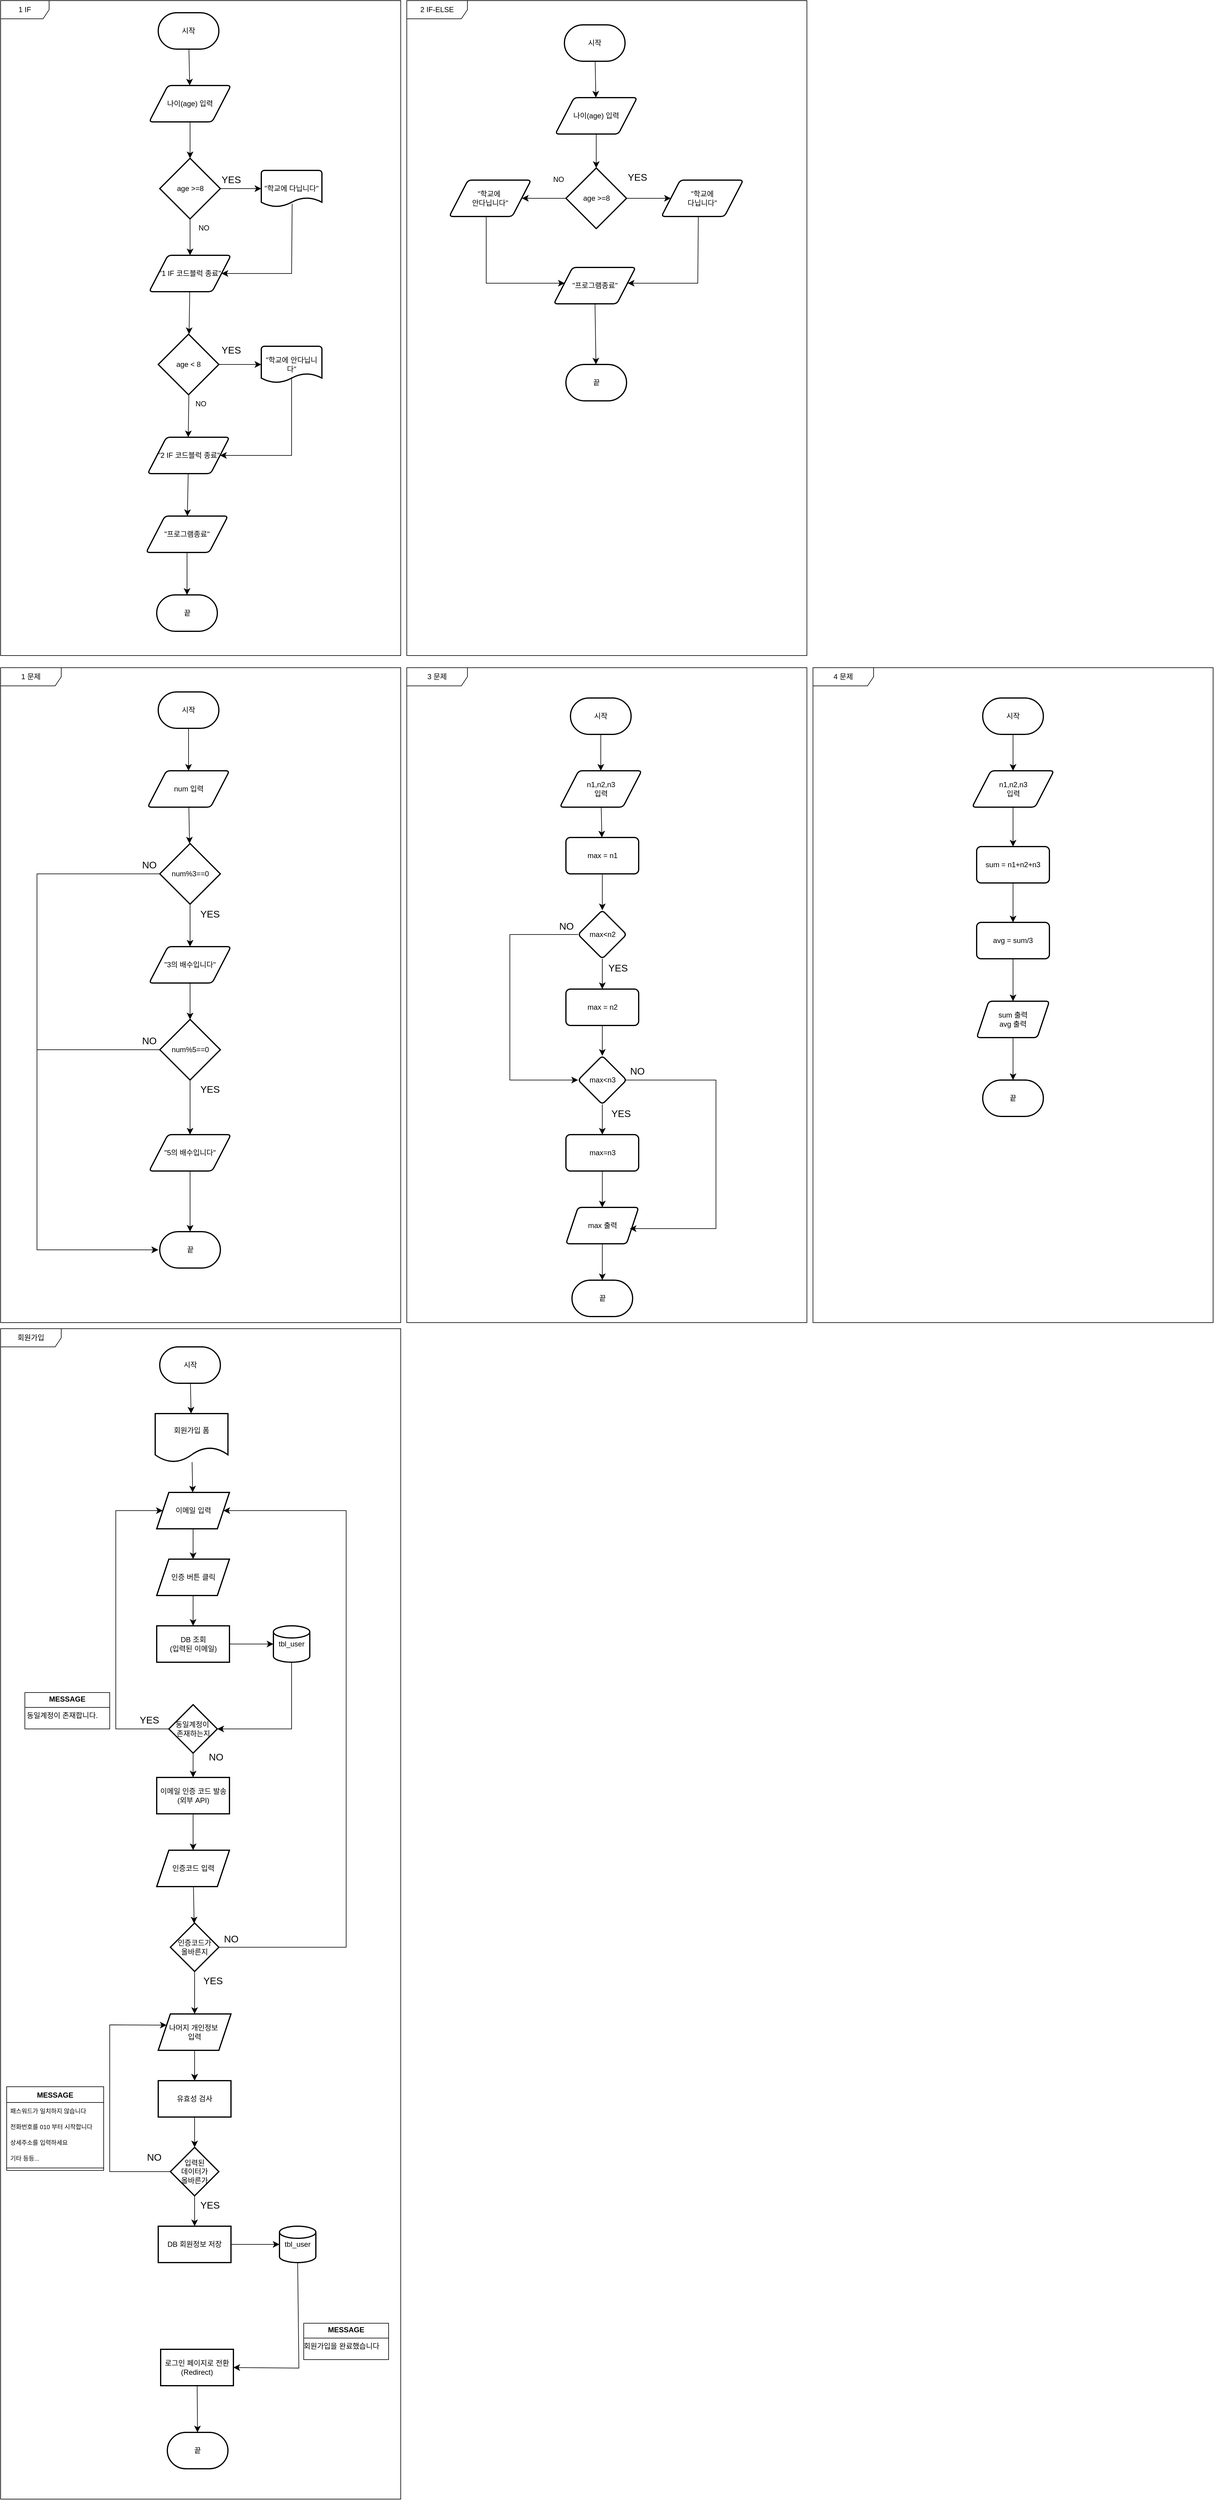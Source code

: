<mxfile version="28.0.6">
  <diagram id="t4iyJ-2K-X9mLFhjT-cI" name="페이지-1">
    <mxGraphModel dx="1826" dy="1249" grid="1" gridSize="10" guides="1" tooltips="1" connect="1" arrows="1" fold="1" page="0" pageScale="1" pageWidth="3300" pageHeight="4681" math="0" shadow="0">
      <root>
        <mxCell id="0" />
        <mxCell id="1" parent="0" />
        <mxCell id="3Y2qNAMYO-wNbByZRbtN-2" value="2 IF-ELSE" style="shape=umlFrame;whiteSpace=wrap;html=1;pointerEvents=0;width=100;height=30;" parent="1" vertex="1">
          <mxGeometry x="290" y="-170" width="660" height="1080" as="geometry" />
        </mxCell>
        <mxCell id="3Y2qNAMYO-wNbByZRbtN-6" value="" style="edgeStyle=none;curved=1;rounded=0;orthogonalLoop=1;jettySize=auto;html=1;fontSize=12;startSize=8;endSize=8;" parent="1" source="3Y2qNAMYO-wNbByZRbtN-3" target="3Y2qNAMYO-wNbByZRbtN-5" edge="1">
          <mxGeometry relative="1" as="geometry" />
        </mxCell>
        <mxCell id="3Y2qNAMYO-wNbByZRbtN-3" value="시작" style="strokeWidth=2;html=1;shape=mxgraph.flowchart.terminator;whiteSpace=wrap;" parent="1" vertex="1">
          <mxGeometry x="-120" y="-150" width="100" height="60" as="geometry" />
        </mxCell>
        <mxCell id="3Y2qNAMYO-wNbByZRbtN-4" value="끝" style="strokeWidth=2;html=1;shape=mxgraph.flowchart.terminator;whiteSpace=wrap;" parent="1" vertex="1">
          <mxGeometry x="-122.5" y="810" width="100" height="60" as="geometry" />
        </mxCell>
        <mxCell id="3Y2qNAMYO-wNbByZRbtN-8" value="" style="edgeStyle=none;curved=1;rounded=0;orthogonalLoop=1;jettySize=auto;html=1;fontSize=12;startSize=8;endSize=8;" parent="1" source="3Y2qNAMYO-wNbByZRbtN-5" edge="1">
          <mxGeometry relative="1" as="geometry">
            <mxPoint x="-67.5" y="90" as="targetPoint" />
          </mxGeometry>
        </mxCell>
        <mxCell id="3Y2qNAMYO-wNbByZRbtN-5" value="나이(age) 입력" style="shape=parallelogram;html=1;strokeWidth=2;perimeter=parallelogramPerimeter;whiteSpace=wrap;rounded=1;arcSize=12;size=0.23;" parent="1" vertex="1">
          <mxGeometry x="-135" y="-30" width="135" height="60" as="geometry" />
        </mxCell>
        <mxCell id="3Y2qNAMYO-wNbByZRbtN-11" value="" style="edgeStyle=none;curved=1;rounded=0;orthogonalLoop=1;jettySize=auto;html=1;fontSize=12;startSize=8;endSize=8;" parent="1" source="3Y2qNAMYO-wNbByZRbtN-9" target="3Y2qNAMYO-wNbByZRbtN-10" edge="1">
          <mxGeometry relative="1" as="geometry" />
        </mxCell>
        <mxCell id="3Y2qNAMYO-wNbByZRbtN-15" value="" style="edgeStyle=none;curved=1;rounded=0;orthogonalLoop=1;jettySize=auto;html=1;fontSize=12;startSize=8;endSize=8;" parent="1" source="3Y2qNAMYO-wNbByZRbtN-9" target="3Y2qNAMYO-wNbByZRbtN-14" edge="1">
          <mxGeometry relative="1" as="geometry" />
        </mxCell>
        <mxCell id="3Y2qNAMYO-wNbByZRbtN-9" value="age &amp;gt;=8" style="strokeWidth=2;html=1;shape=mxgraph.flowchart.decision;whiteSpace=wrap;" parent="1" vertex="1">
          <mxGeometry x="-117.5" y="90" width="100" height="100" as="geometry" />
        </mxCell>
        <mxCell id="3Y2qNAMYO-wNbByZRbtN-10" value="&quot;학교에 다닙니다&quot;" style="strokeWidth=2;html=1;shape=mxgraph.flowchart.document2;whiteSpace=wrap;size=0.25;" parent="1" vertex="1">
          <mxGeometry x="50" y="110" width="100" height="60" as="geometry" />
        </mxCell>
        <mxCell id="3Y2qNAMYO-wNbByZRbtN-12" value="YES" style="text;html=1;align=center;verticalAlign=middle;resizable=0;points=[];autosize=1;strokeColor=none;fillColor=none;fontSize=16;" parent="1" vertex="1">
          <mxGeometry x="-30" y="110" width="60" height="30" as="geometry" />
        </mxCell>
        <mxCell id="3Y2qNAMYO-wNbByZRbtN-17" value="" style="edgeStyle=none;curved=1;rounded=0;orthogonalLoop=1;jettySize=auto;html=1;fontSize=12;startSize=8;endSize=8;" parent="1" source="3Y2qNAMYO-wNbByZRbtN-14" target="3Y2qNAMYO-wNbByZRbtN-16" edge="1">
          <mxGeometry relative="1" as="geometry" />
        </mxCell>
        <mxCell id="3Y2qNAMYO-wNbByZRbtN-14" value="&quot;1 IF 코드블럭 종료&quot;" style="shape=parallelogram;html=1;strokeWidth=2;perimeter=parallelogramPerimeter;whiteSpace=wrap;rounded=1;arcSize=12;size=0.23;" parent="1" vertex="1">
          <mxGeometry x="-135" y="250" width="135" height="60" as="geometry" />
        </mxCell>
        <mxCell id="3Y2qNAMYO-wNbByZRbtN-19" value="" style="edgeStyle=none;curved=1;rounded=0;orthogonalLoop=1;jettySize=auto;html=1;fontSize=12;startSize=8;endSize=8;" parent="1" source="3Y2qNAMYO-wNbByZRbtN-16" target="3Y2qNAMYO-wNbByZRbtN-18" edge="1">
          <mxGeometry relative="1" as="geometry" />
        </mxCell>
        <mxCell id="3Y2qNAMYO-wNbByZRbtN-16" value="age &amp;lt; 8" style="strokeWidth=2;html=1;shape=mxgraph.flowchart.decision;whiteSpace=wrap;" parent="1" vertex="1">
          <mxGeometry x="-120" y="380" width="100" height="100" as="geometry" />
        </mxCell>
        <mxCell id="3Y2qNAMYO-wNbByZRbtN-18" value="&quot;학교에 안다닙니다&quot;" style="strokeWidth=2;html=1;shape=mxgraph.flowchart.document2;whiteSpace=wrap;size=0.25;" parent="1" vertex="1">
          <mxGeometry x="50" y="400" width="100" height="60" as="geometry" />
        </mxCell>
        <mxCell id="3Y2qNAMYO-wNbByZRbtN-20" value="YES" style="text;html=1;align=center;verticalAlign=middle;resizable=0;points=[];autosize=1;strokeColor=none;fillColor=none;fontSize=16;" parent="1" vertex="1">
          <mxGeometry x="-30" y="391" width="60" height="30" as="geometry" />
        </mxCell>
        <mxCell id="3Y2qNAMYO-wNbByZRbtN-21" value="" style="edgeStyle=none;curved=0;rounded=0;orthogonalLoop=1;jettySize=auto;html=1;fontSize=12;startSize=8;endSize=8;exitX=0.509;exitY=0.914;exitDx=0;exitDy=0;exitPerimeter=0;entryX=1;entryY=0.5;entryDx=0;entryDy=0;" parent="1" source="3Y2qNAMYO-wNbByZRbtN-10" target="3Y2qNAMYO-wNbByZRbtN-14" edge="1">
          <mxGeometry relative="1" as="geometry">
            <mxPoint x="-57" y="200" as="sourcePoint" />
            <mxPoint x="-57" y="260" as="targetPoint" />
            <Array as="points">
              <mxPoint x="100" y="280" />
            </Array>
          </mxGeometry>
        </mxCell>
        <mxCell id="3Y2qNAMYO-wNbByZRbtN-26" value="" style="edgeStyle=none;curved=1;rounded=0;orthogonalLoop=1;jettySize=auto;html=1;fontSize=12;startSize=8;endSize=8;" parent="1" source="3Y2qNAMYO-wNbByZRbtN-22" target="3Y2qNAMYO-wNbByZRbtN-25" edge="1">
          <mxGeometry relative="1" as="geometry" />
        </mxCell>
        <mxCell id="3Y2qNAMYO-wNbByZRbtN-22" value="&quot;2 IF 코드블럭 종료&quot;" style="shape=parallelogram;html=1;strokeWidth=2;perimeter=parallelogramPerimeter;whiteSpace=wrap;rounded=1;arcSize=12;size=0.23;" parent="1" vertex="1">
          <mxGeometry x="-137.5" y="550" width="135" height="60" as="geometry" />
        </mxCell>
        <mxCell id="3Y2qNAMYO-wNbByZRbtN-23" value="" style="edgeStyle=none;curved=0;rounded=0;orthogonalLoop=1;jettySize=auto;html=1;fontSize=12;startSize=8;endSize=8;exitX=0.509;exitY=0.914;exitDx=0;exitDy=0;exitPerimeter=0;entryX=1;entryY=0.5;entryDx=0;entryDy=0;" parent="1" target="3Y2qNAMYO-wNbByZRbtN-22" edge="1">
          <mxGeometry relative="1" as="geometry">
            <mxPoint x="100" y="451" as="sourcePoint" />
            <mxPoint x="-17" y="566" as="targetPoint" />
            <Array as="points">
              <mxPoint x="100" y="580" />
            </Array>
          </mxGeometry>
        </mxCell>
        <mxCell id="3Y2qNAMYO-wNbByZRbtN-24" value="" style="edgeStyle=none;curved=1;rounded=0;orthogonalLoop=1;jettySize=auto;html=1;fontSize=12;startSize=8;endSize=8;" parent="1" edge="1">
          <mxGeometry relative="1" as="geometry">
            <mxPoint x="-69.5" y="480" as="sourcePoint" />
            <mxPoint x="-70.5" y="550" as="targetPoint" />
          </mxGeometry>
        </mxCell>
        <mxCell id="3Y2qNAMYO-wNbByZRbtN-27" value="" style="edgeStyle=none;curved=1;rounded=0;orthogonalLoop=1;jettySize=auto;html=1;fontSize=12;startSize=8;endSize=8;" parent="1" source="3Y2qNAMYO-wNbByZRbtN-25" target="3Y2qNAMYO-wNbByZRbtN-4" edge="1">
          <mxGeometry relative="1" as="geometry" />
        </mxCell>
        <mxCell id="3Y2qNAMYO-wNbByZRbtN-25" value="&quot;프로그램종료&quot;" style="shape=parallelogram;html=1;strokeWidth=2;perimeter=parallelogramPerimeter;whiteSpace=wrap;rounded=1;arcSize=12;size=0.23;" parent="1" vertex="1">
          <mxGeometry x="-140" y="680" width="135" height="60" as="geometry" />
        </mxCell>
        <mxCell id="3Y2qNAMYO-wNbByZRbtN-28" value="" style="edgeStyle=none;curved=1;rounded=0;orthogonalLoop=1;jettySize=auto;html=1;fontSize=12;startSize=8;endSize=8;" parent="1" target="3Y2qNAMYO-wNbByZRbtN-32" edge="1">
          <mxGeometry relative="1" as="geometry">
            <mxPoint x="600.625" y="-74" as="sourcePoint" />
          </mxGeometry>
        </mxCell>
        <mxCell id="3Y2qNAMYO-wNbByZRbtN-29" value="시작" style="strokeWidth=2;html=1;shape=mxgraph.flowchart.terminator;whiteSpace=wrap;" parent="1" vertex="1">
          <mxGeometry x="550" y="-130" width="100" height="60" as="geometry" />
        </mxCell>
        <mxCell id="3Y2qNAMYO-wNbByZRbtN-30" value="끝" style="strokeWidth=2;html=1;shape=mxgraph.flowchart.terminator;whiteSpace=wrap;" parent="1" vertex="1">
          <mxGeometry x="552.5" y="430" width="100" height="60" as="geometry" />
        </mxCell>
        <mxCell id="3Y2qNAMYO-wNbByZRbtN-31" value="" style="edgeStyle=none;curved=1;rounded=0;orthogonalLoop=1;jettySize=auto;html=1;fontSize=12;startSize=8;endSize=8;" parent="1" source="3Y2qNAMYO-wNbByZRbtN-32" edge="1">
          <mxGeometry relative="1" as="geometry">
            <mxPoint x="602.5" y="106" as="targetPoint" />
          </mxGeometry>
        </mxCell>
        <mxCell id="3Y2qNAMYO-wNbByZRbtN-32" value="나이(age) 입력" style="shape=parallelogram;html=1;strokeWidth=2;perimeter=parallelogramPerimeter;whiteSpace=wrap;rounded=1;arcSize=12;size=0.23;" parent="1" vertex="1">
          <mxGeometry x="535" y="-10" width="135" height="60" as="geometry" />
        </mxCell>
        <mxCell id="3Y2qNAMYO-wNbByZRbtN-53" value="" style="edgeStyle=none;curved=1;rounded=0;orthogonalLoop=1;jettySize=auto;html=1;fontSize=12;startSize=8;endSize=8;" parent="1" source="3Y2qNAMYO-wNbByZRbtN-35" edge="1">
          <mxGeometry relative="1" as="geometry">
            <mxPoint x="480" y="156" as="targetPoint" />
          </mxGeometry>
        </mxCell>
        <mxCell id="3Y2qNAMYO-wNbByZRbtN-35" value="age &amp;gt;=8" style="strokeWidth=2;html=1;shape=mxgraph.flowchart.decision;whiteSpace=wrap;" parent="1" vertex="1">
          <mxGeometry x="552.5" y="106" width="100" height="100" as="geometry" />
        </mxCell>
        <mxCell id="3Y2qNAMYO-wNbByZRbtN-37" value="YES" style="text;html=1;align=center;verticalAlign=middle;resizable=0;points=[];autosize=1;strokeColor=none;fillColor=none;fontSize=16;" parent="1" vertex="1">
          <mxGeometry x="640" y="106" width="60" height="30" as="geometry" />
        </mxCell>
        <mxCell id="3Y2qNAMYO-wNbByZRbtN-44" value="" style="edgeStyle=none;curved=0;rounded=0;orthogonalLoop=1;jettySize=auto;html=1;fontSize=12;startSize=8;endSize=8;exitX=0.509;exitY=0.914;exitDx=0;exitDy=0;exitPerimeter=0;entryX=1;entryY=0.5;entryDx=0;entryDy=0;" parent="1" edge="1">
          <mxGeometry relative="1" as="geometry">
            <mxPoint x="770.9" y="180.84" as="sourcePoint" />
            <mxPoint x="654.475" y="296" as="targetPoint" />
            <Array as="points">
              <mxPoint x="770" y="296" />
            </Array>
          </mxGeometry>
        </mxCell>
        <mxCell id="3Y2qNAMYO-wNbByZRbtN-49" value="" style="edgeStyle=none;curved=1;rounded=0;orthogonalLoop=1;jettySize=auto;html=1;fontSize=12;startSize=8;endSize=8;" parent="1" source="3Y2qNAMYO-wNbByZRbtN-50" target="3Y2qNAMYO-wNbByZRbtN-30" edge="1">
          <mxGeometry relative="1" as="geometry" />
        </mxCell>
        <mxCell id="3Y2qNAMYO-wNbByZRbtN-50" value="&quot;프로그램종료&quot;" style="shape=parallelogram;html=1;strokeWidth=2;perimeter=parallelogramPerimeter;whiteSpace=wrap;rounded=1;arcSize=12;size=0.23;" parent="1" vertex="1">
          <mxGeometry x="532.5" y="270" width="135" height="60" as="geometry" />
        </mxCell>
        <mxCell id="3Y2qNAMYO-wNbByZRbtN-52" value="1 IF" style="shape=umlFrame;whiteSpace=wrap;html=1;pointerEvents=0;width=80;height=30;" parent="1" vertex="1">
          <mxGeometry x="-380" y="-170" width="660" height="1080" as="geometry" />
        </mxCell>
        <mxCell id="3Y2qNAMYO-wNbByZRbtN-55" value="" style="edgeStyle=none;curved=0;rounded=0;orthogonalLoop=1;jettySize=auto;html=1;fontSize=12;startSize=8;endSize=8;exitX=0.41;exitY=0.933;exitDx=0;exitDy=0;exitPerimeter=0;entryX=0;entryY=0.5;entryDx=0;entryDy=0;" parent="1" edge="1">
          <mxGeometry relative="1" as="geometry">
            <mxPoint x="421" y="181.98" as="sourcePoint" />
            <mxPoint x="550.525" y="296" as="targetPoint" />
            <Array as="points">
              <mxPoint x="421" y="296" />
            </Array>
          </mxGeometry>
        </mxCell>
        <mxCell id="3Y2qNAMYO-wNbByZRbtN-59" value="1 문제" style="shape=umlFrame;whiteSpace=wrap;html=1;pointerEvents=0;width=100;height=30;" parent="1" vertex="1">
          <mxGeometry x="-380" y="930" width="660" height="1080" as="geometry" />
        </mxCell>
        <mxCell id="3Y2qNAMYO-wNbByZRbtN-61" value="&quot;학교에&amp;nbsp;&lt;div&gt;안다닙니다&quot;&lt;/div&gt;" style="shape=parallelogram;html=1;strokeWidth=2;perimeter=parallelogramPerimeter;whiteSpace=wrap;rounded=1;arcSize=12;size=0.23;" parent="1" vertex="1">
          <mxGeometry x="360" y="126" width="135" height="60" as="geometry" />
        </mxCell>
        <mxCell id="3Y2qNAMYO-wNbByZRbtN-62" value="&quot;학교에&lt;br&gt;다닙니다&quot;" style="shape=parallelogram;html=1;strokeWidth=2;perimeter=parallelogramPerimeter;whiteSpace=wrap;rounded=1;arcSize=12;size=0.23;" parent="1" vertex="1">
          <mxGeometry x="710" y="126" width="135" height="60" as="geometry" />
        </mxCell>
        <mxCell id="3Y2qNAMYO-wNbByZRbtN-64" value="" style="edgeStyle=none;curved=1;rounded=0;orthogonalLoop=1;jettySize=auto;html=1;fontSize=12;startSize=8;endSize=8;entryX=0;entryY=0.5;entryDx=0;entryDy=0;" parent="1" target="3Y2qNAMYO-wNbByZRbtN-62" edge="1">
          <mxGeometry relative="1" as="geometry">
            <mxPoint x="653" y="156" as="sourcePoint" />
            <mxPoint x="720" y="156" as="targetPoint" />
          </mxGeometry>
        </mxCell>
        <mxCell id="3Y2qNAMYO-wNbByZRbtN-72" value="" style="edgeStyle=none;curved=1;rounded=0;orthogonalLoop=1;jettySize=auto;html=1;fontSize=12;startSize=8;endSize=8;" parent="1" source="3Y2qNAMYO-wNbByZRbtN-66" target="3Y2qNAMYO-wNbByZRbtN-68" edge="1">
          <mxGeometry relative="1" as="geometry" />
        </mxCell>
        <mxCell id="3Y2qNAMYO-wNbByZRbtN-66" value="시작&lt;span style=&quot;color: rgba(0, 0, 0, 0); font-family: monospace; font-size: 0px; text-align: start; text-wrap: nowrap;&quot;&gt;%3CmxGraphModel%3E%3Croot%3E%3CmxCell%20id%3D%220%22%2F%3E%3CmxCell%20id%3D%221%22%20parent%3D%220%22%2F%3E%3CmxCell%20id%3D%222%22%20value%3D%22%EB%81%9D%22%20style%3D%22strokeWidth%3D2%3Bhtml%3D1%3Bshape%3Dmxgraph.flowchart.terminator%3BwhiteSpace%3Dwrap%3B%22%20vertex%3D%221%22%20parent%3D%221%22%3E%3CmxGeometry%20x%3D%22-122.5%22%20y%3D%22810%22%20width%3D%22100%22%20height%3D%2260%22%20as%3D%22geometry%22%2F%3E%3C%2FmxCell%3E%3C%2Froot%3E%3C%2FmxGraphModel%3E&lt;/span&gt;" style="strokeWidth=2;html=1;shape=mxgraph.flowchart.terminator;whiteSpace=wrap;" parent="1" vertex="1">
          <mxGeometry x="-120" y="970" width="100" height="60" as="geometry" />
        </mxCell>
        <mxCell id="3Y2qNAMYO-wNbByZRbtN-67" value="끝" style="strokeWidth=2;html=1;shape=mxgraph.flowchart.terminator;whiteSpace=wrap;" parent="1" vertex="1">
          <mxGeometry x="-117.5" y="1860" width="100" height="60" as="geometry" />
        </mxCell>
        <mxCell id="3Y2qNAMYO-wNbByZRbtN-73" value="" style="edgeStyle=none;curved=1;rounded=0;orthogonalLoop=1;jettySize=auto;html=1;fontSize=12;startSize=8;endSize=8;" parent="1" source="3Y2qNAMYO-wNbByZRbtN-68" target="3Y2qNAMYO-wNbByZRbtN-69" edge="1">
          <mxGeometry relative="1" as="geometry" />
        </mxCell>
        <mxCell id="3Y2qNAMYO-wNbByZRbtN-68" value="num 입력" style="shape=parallelogram;html=1;strokeWidth=2;perimeter=parallelogramPerimeter;whiteSpace=wrap;rounded=1;arcSize=12;size=0.23;" parent="1" vertex="1">
          <mxGeometry x="-137.5" y="1100" width="135" height="60" as="geometry" />
        </mxCell>
        <mxCell id="3Y2qNAMYO-wNbByZRbtN-74" value="" style="edgeStyle=none;curved=1;rounded=0;orthogonalLoop=1;jettySize=auto;html=1;fontSize=12;startSize=8;endSize=8;" parent="1" source="3Y2qNAMYO-wNbByZRbtN-69" target="3Y2qNAMYO-wNbByZRbtN-71" edge="1">
          <mxGeometry relative="1" as="geometry" />
        </mxCell>
        <mxCell id="3Y2qNAMYO-wNbByZRbtN-69" value="num%3==0" style="strokeWidth=2;html=1;shape=mxgraph.flowchart.decision;whiteSpace=wrap;" parent="1" vertex="1">
          <mxGeometry x="-117.5" y="1220" width="100" height="100" as="geometry" />
        </mxCell>
        <mxCell id="3Y2qNAMYO-wNbByZRbtN-78" value="" style="edgeStyle=none;curved=1;rounded=0;orthogonalLoop=1;jettySize=auto;html=1;fontSize=12;startSize=8;endSize=8;" parent="1" source="3Y2qNAMYO-wNbByZRbtN-70" target="3Y2qNAMYO-wNbByZRbtN-76" edge="1">
          <mxGeometry relative="1" as="geometry" />
        </mxCell>
        <mxCell id="3Y2qNAMYO-wNbByZRbtN-70" value="num%5==0" style="strokeWidth=2;html=1;shape=mxgraph.flowchart.decision;whiteSpace=wrap;" parent="1" vertex="1">
          <mxGeometry x="-117.5" y="1510" width="100" height="100" as="geometry" />
        </mxCell>
        <mxCell id="3Y2qNAMYO-wNbByZRbtN-75" value="" style="edgeStyle=none;curved=1;rounded=0;orthogonalLoop=1;jettySize=auto;html=1;fontSize=12;startSize=8;endSize=8;" parent="1" source="3Y2qNAMYO-wNbByZRbtN-71" target="3Y2qNAMYO-wNbByZRbtN-70" edge="1">
          <mxGeometry relative="1" as="geometry" />
        </mxCell>
        <mxCell id="3Y2qNAMYO-wNbByZRbtN-71" value="&quot;3의 배수입니다&quot;" style="shape=parallelogram;html=1;strokeWidth=2;perimeter=parallelogramPerimeter;whiteSpace=wrap;rounded=1;arcSize=12;size=0.23;" parent="1" vertex="1">
          <mxGeometry x="-135" y="1390" width="135" height="60" as="geometry" />
        </mxCell>
        <mxCell id="3Y2qNAMYO-wNbByZRbtN-79" value="" style="edgeStyle=none;curved=1;rounded=0;orthogonalLoop=1;jettySize=auto;html=1;fontSize=12;startSize=8;endSize=8;" parent="1" source="3Y2qNAMYO-wNbByZRbtN-76" target="3Y2qNAMYO-wNbByZRbtN-67" edge="1">
          <mxGeometry relative="1" as="geometry" />
        </mxCell>
        <mxCell id="3Y2qNAMYO-wNbByZRbtN-76" value="&quot;5의 배수입니다&quot;" style="shape=parallelogram;html=1;strokeWidth=2;perimeter=parallelogramPerimeter;whiteSpace=wrap;rounded=1;arcSize=12;size=0.23;" parent="1" vertex="1">
          <mxGeometry x="-135" y="1700" width="135" height="60" as="geometry" />
        </mxCell>
        <mxCell id="3Y2qNAMYO-wNbByZRbtN-77" value="YES" style="text;html=1;align=center;verticalAlign=middle;resizable=0;points=[];autosize=1;strokeColor=none;fillColor=none;fontSize=16;" parent="1" vertex="1">
          <mxGeometry x="-65" y="1321" width="60" height="30" as="geometry" />
        </mxCell>
        <mxCell id="3Y2qNAMYO-wNbByZRbtN-80" value="YES" style="text;html=1;align=center;verticalAlign=middle;resizable=0;points=[];autosize=1;strokeColor=none;fillColor=none;fontSize=16;" parent="1" vertex="1">
          <mxGeometry x="-65" y="1610" width="60" height="30" as="geometry" />
        </mxCell>
        <mxCell id="3Y2qNAMYO-wNbByZRbtN-82" value="" style="edgeStyle=none;curved=0;rounded=0;orthogonalLoop=1;jettySize=auto;html=1;fontSize=12;startSize=8;endSize=8;exitX=0;exitY=0.5;exitDx=0;exitDy=0;exitPerimeter=0;" parent="1" source="3Y2qNAMYO-wNbByZRbtN-69" edge="1">
          <mxGeometry relative="1" as="geometry">
            <mxPoint x="-57" y="1620" as="sourcePoint" />
            <mxPoint x="-120" y="1890" as="targetPoint" />
            <Array as="points">
              <mxPoint x="-320" y="1270" />
              <mxPoint x="-320" y="1890" />
            </Array>
          </mxGeometry>
        </mxCell>
        <mxCell id="3Y2qNAMYO-wNbByZRbtN-83" value="NO" style="text;html=1;align=center;verticalAlign=middle;resizable=0;points=[];autosize=1;strokeColor=none;fillColor=none;fontSize=16;" parent="1" vertex="1">
          <mxGeometry x="-160" y="1240" width="50" height="30" as="geometry" />
        </mxCell>
        <mxCell id="3Y2qNAMYO-wNbByZRbtN-85" value="" style="edgeStyle=none;curved=0;rounded=0;orthogonalLoop=1;jettySize=auto;html=1;fontSize=12;startSize=8;endSize=8;exitX=0;exitY=0.5;exitDx=0;exitDy=0;exitPerimeter=0;" parent="1" source="3Y2qNAMYO-wNbByZRbtN-70" edge="1">
          <mxGeometry relative="1" as="geometry">
            <mxPoint x="-57" y="1620" as="sourcePoint" />
            <mxPoint x="-120" y="1890" as="targetPoint" />
            <Array as="points">
              <mxPoint x="-320" y="1560" />
              <mxPoint x="-320" y="1890" />
            </Array>
          </mxGeometry>
        </mxCell>
        <mxCell id="3Y2qNAMYO-wNbByZRbtN-86" value="NO" style="text;html=1;align=center;verticalAlign=middle;resizable=0;points=[];autosize=1;strokeColor=none;fillColor=none;fontSize=16;" parent="1" vertex="1">
          <mxGeometry x="-160" y="1530" width="50" height="30" as="geometry" />
        </mxCell>
        <mxCell id="3Y2qNAMYO-wNbByZRbtN-88" value="3 문제" style="shape=umlFrame;whiteSpace=wrap;html=1;pointerEvents=0;width=100;height=30;" parent="1" vertex="1">
          <mxGeometry x="290" y="930" width="660" height="1080" as="geometry" />
        </mxCell>
        <mxCell id="3Y2qNAMYO-wNbByZRbtN-92" value="" style="edgeStyle=none;curved=1;rounded=0;orthogonalLoop=1;jettySize=auto;html=1;fontSize=12;startSize=8;endSize=8;" parent="1" source="3Y2qNAMYO-wNbByZRbtN-89" target="3Y2qNAMYO-wNbByZRbtN-91" edge="1">
          <mxGeometry relative="1" as="geometry" />
        </mxCell>
        <mxCell id="3Y2qNAMYO-wNbByZRbtN-89" value="시작&lt;span style=&quot;color: rgba(0, 0, 0, 0); font-family: monospace; font-size: 0px; text-align: start; text-wrap: nowrap;&quot;&gt;%3CmxGraphModel%3E%3Croot%3E%3CmxCell%20id%3D%220%22%2F%3E%3CmxCell%20id%3D%221%22%20parent%3D%220%22%2F%3E%3CmxCell%20id%3D%222%22%20value%3D%22%EB%81%9D%22%20style%3D%22strokeWidth%3D2%3Bhtml%3D1%3Bshape%3Dmxgraph.flowchart.terminator%3BwhiteSpace%3Dwrap%3B%22%20vertex%3D%221%22%20parent%3D%221%22%3E%3CmxGeometry%20x%3D%22-122.5%22%20y%3D%22810%22%20width%3D%22100%22%20height%3D%2260%22%20as%3D%22geometry%22%2F%3E%3C%2FmxCell%3E%3C%2Froot%3E%3C%2FmxGraphModel%3E&lt;/span&gt;" style="strokeWidth=2;html=1;shape=mxgraph.flowchart.terminator;whiteSpace=wrap;" parent="1" vertex="1">
          <mxGeometry x="560" y="980" width="100" height="60" as="geometry" />
        </mxCell>
        <mxCell id="3Y2qNAMYO-wNbByZRbtN-90" value="끝" style="strokeWidth=2;html=1;shape=mxgraph.flowchart.terminator;whiteSpace=wrap;" parent="1" vertex="1">
          <mxGeometry x="562.5" y="1940" width="100" height="60" as="geometry" />
        </mxCell>
        <mxCell id="3Y2qNAMYO-wNbByZRbtN-94" value="" style="edgeStyle=none;curved=1;rounded=0;orthogonalLoop=1;jettySize=auto;html=1;fontSize=12;startSize=8;endSize=8;" parent="1" source="3Y2qNAMYO-wNbByZRbtN-91" target="3Y2qNAMYO-wNbByZRbtN-93" edge="1">
          <mxGeometry relative="1" as="geometry" />
        </mxCell>
        <mxCell id="3Y2qNAMYO-wNbByZRbtN-91" value="n1,n2,n3&lt;br&gt;입력" style="shape=parallelogram;html=1;strokeWidth=2;perimeter=parallelogramPerimeter;whiteSpace=wrap;rounded=1;arcSize=12;size=0.23;" parent="1" vertex="1">
          <mxGeometry x="542.5" y="1100" width="135" height="60" as="geometry" />
        </mxCell>
        <mxCell id="3Y2qNAMYO-wNbByZRbtN-96" value="" style="edgeStyle=none;curved=1;rounded=0;orthogonalLoop=1;jettySize=auto;html=1;fontSize=12;startSize=8;endSize=8;" parent="1" source="3Y2qNAMYO-wNbByZRbtN-93" target="3Y2qNAMYO-wNbByZRbtN-95" edge="1">
          <mxGeometry relative="1" as="geometry" />
        </mxCell>
        <mxCell id="3Y2qNAMYO-wNbByZRbtN-93" value="max = n1" style="whiteSpace=wrap;html=1;strokeWidth=2;rounded=1;arcSize=12;" parent="1" vertex="1">
          <mxGeometry x="552.5" y="1210" width="120" height="60" as="geometry" />
        </mxCell>
        <mxCell id="3Y2qNAMYO-wNbByZRbtN-98" value="" style="edgeStyle=none;curved=1;rounded=0;orthogonalLoop=1;jettySize=auto;html=1;fontSize=12;startSize=8;endSize=8;" parent="1" source="3Y2qNAMYO-wNbByZRbtN-95" target="3Y2qNAMYO-wNbByZRbtN-97" edge="1">
          <mxGeometry relative="1" as="geometry" />
        </mxCell>
        <mxCell id="3Y2qNAMYO-wNbByZRbtN-95" value="max&amp;lt;n2" style="rhombus;whiteSpace=wrap;html=1;strokeWidth=2;rounded=1;arcSize=12;" parent="1" vertex="1">
          <mxGeometry x="572.5" y="1330" width="80" height="80" as="geometry" />
        </mxCell>
        <mxCell id="3Y2qNAMYO-wNbByZRbtN-108" value="" style="edgeStyle=none;curved=1;rounded=0;orthogonalLoop=1;jettySize=auto;html=1;fontSize=12;startSize=8;endSize=8;" parent="1" source="3Y2qNAMYO-wNbByZRbtN-97" target="3Y2qNAMYO-wNbByZRbtN-107" edge="1">
          <mxGeometry relative="1" as="geometry" />
        </mxCell>
        <mxCell id="3Y2qNAMYO-wNbByZRbtN-97" value="max = n2" style="whiteSpace=wrap;html=1;strokeWidth=2;rounded=1;arcSize=12;" parent="1" vertex="1">
          <mxGeometry x="552.5" y="1460" width="120" height="60" as="geometry" />
        </mxCell>
        <mxCell id="3Y2qNAMYO-wNbByZRbtN-99" value="YES" style="text;html=1;align=center;verticalAlign=middle;resizable=0;points=[];autosize=1;strokeColor=none;fillColor=none;fontSize=16;" parent="1" vertex="1">
          <mxGeometry x="607.5" y="1410" width="60" height="30" as="geometry" />
        </mxCell>
        <mxCell id="3Y2qNAMYO-wNbByZRbtN-110" value="" style="edgeStyle=none;curved=1;rounded=0;orthogonalLoop=1;jettySize=auto;html=1;fontSize=12;startSize=8;endSize=8;" parent="1" source="3Y2qNAMYO-wNbByZRbtN-107" target="3Y2qNAMYO-wNbByZRbtN-109" edge="1">
          <mxGeometry relative="1" as="geometry" />
        </mxCell>
        <mxCell id="3Y2qNAMYO-wNbByZRbtN-107" value="max&amp;lt;n3" style="rhombus;whiteSpace=wrap;html=1;strokeWidth=2;rounded=1;arcSize=12;" parent="1" vertex="1">
          <mxGeometry x="572.5" y="1570" width="80" height="80" as="geometry" />
        </mxCell>
        <mxCell id="3Y2qNAMYO-wNbByZRbtN-116" value="" style="edgeStyle=none;curved=1;rounded=0;orthogonalLoop=1;jettySize=auto;html=1;fontSize=12;startSize=8;endSize=8;" parent="1" source="3Y2qNAMYO-wNbByZRbtN-109" target="3Y2qNAMYO-wNbByZRbtN-115" edge="1">
          <mxGeometry relative="1" as="geometry" />
        </mxCell>
        <mxCell id="3Y2qNAMYO-wNbByZRbtN-109" value="max=n3" style="whiteSpace=wrap;html=1;strokeWidth=2;rounded=1;arcSize=12;" parent="1" vertex="1">
          <mxGeometry x="552.5" y="1700" width="120" height="60" as="geometry" />
        </mxCell>
        <mxCell id="3Y2qNAMYO-wNbByZRbtN-111" value="YES" style="text;html=1;align=center;verticalAlign=middle;resizable=0;points=[];autosize=1;strokeColor=none;fillColor=none;fontSize=16;" parent="1" vertex="1">
          <mxGeometry x="612.5" y="1650" width="60" height="30" as="geometry" />
        </mxCell>
        <mxCell id="3Y2qNAMYO-wNbByZRbtN-112" value="" style="edgeStyle=none;curved=0;rounded=0;orthogonalLoop=1;jettySize=auto;html=1;fontSize=12;startSize=8;endSize=8;exitX=0;exitY=0.5;exitDx=0;exitDy=0;entryX=0;entryY=0.5;entryDx=0;entryDy=0;" parent="1" source="3Y2qNAMYO-wNbByZRbtN-95" target="3Y2qNAMYO-wNbByZRbtN-107" edge="1">
          <mxGeometry relative="1" as="geometry">
            <mxPoint x="623" y="1420" as="sourcePoint" />
            <mxPoint x="623" y="1470" as="targetPoint" />
            <Array as="points">
              <mxPoint x="460" y="1370" />
              <mxPoint x="460" y="1610" />
            </Array>
          </mxGeometry>
        </mxCell>
        <mxCell id="3Y2qNAMYO-wNbByZRbtN-113" value="NO" style="text;html=1;align=center;verticalAlign=middle;resizable=0;points=[];autosize=1;strokeColor=none;fillColor=none;fontSize=16;" parent="1" vertex="1">
          <mxGeometry x="527.5" y="1341" width="50" height="30" as="geometry" />
        </mxCell>
        <mxCell id="3Y2qNAMYO-wNbByZRbtN-118" value="" style="edgeStyle=none;curved=1;rounded=0;orthogonalLoop=1;jettySize=auto;html=1;fontSize=12;startSize=8;endSize=8;" parent="1" source="3Y2qNAMYO-wNbByZRbtN-115" target="3Y2qNAMYO-wNbByZRbtN-90" edge="1">
          <mxGeometry relative="1" as="geometry" />
        </mxCell>
        <mxCell id="3Y2qNAMYO-wNbByZRbtN-115" value="max 출력" style="shape=parallelogram;perimeter=parallelogramPerimeter;whiteSpace=wrap;html=1;fixedSize=1;strokeWidth=2;rounded=1;arcSize=12;" parent="1" vertex="1">
          <mxGeometry x="552.5" y="1820" width="120" height="60" as="geometry" />
        </mxCell>
        <mxCell id="3Y2qNAMYO-wNbByZRbtN-117" style="edgeStyle=none;curved=1;rounded=0;orthogonalLoop=1;jettySize=auto;html=1;exitX=1;exitY=0.75;exitDx=0;exitDy=0;fontSize=12;startSize=8;endSize=8;" parent="1" source="3Y2qNAMYO-wNbByZRbtN-115" target="3Y2qNAMYO-wNbByZRbtN-115" edge="1">
          <mxGeometry relative="1" as="geometry" />
        </mxCell>
        <mxCell id="3Y2qNAMYO-wNbByZRbtN-119" value="" style="edgeStyle=none;curved=0;rounded=0;orthogonalLoop=1;jettySize=auto;html=1;fontSize=12;startSize=8;endSize=8;exitX=1;exitY=0.5;exitDx=0;exitDy=0;entryX=0.898;entryY=0.584;entryDx=0;entryDy=0;entryPerimeter=0;" parent="1" edge="1">
          <mxGeometry relative="1" as="geometry">
            <mxPoint x="650" y="1610" as="sourcePoint" />
            <mxPoint x="657.76" y="1855.04" as="targetPoint" />
            <Array as="points">
              <mxPoint x="800" y="1610" />
              <mxPoint x="800" y="1855" />
            </Array>
          </mxGeometry>
        </mxCell>
        <mxCell id="3Y2qNAMYO-wNbByZRbtN-120" value="NO" style="text;html=1;align=center;verticalAlign=middle;resizable=0;points=[];autosize=1;strokeColor=none;fillColor=none;fontSize=16;" parent="1" vertex="1">
          <mxGeometry x="645" y="1580" width="50" height="30" as="geometry" />
        </mxCell>
        <mxCell id="3Y2qNAMYO-wNbByZRbtN-122" value="4 문제" style="shape=umlFrame;whiteSpace=wrap;html=1;pointerEvents=0;width=100;height=30;" parent="1" vertex="1">
          <mxGeometry x="960" y="930" width="660" height="1080" as="geometry" />
        </mxCell>
        <mxCell id="3Y2qNAMYO-wNbByZRbtN-126" value="" style="edgeStyle=none;curved=1;rounded=0;orthogonalLoop=1;jettySize=auto;html=1;fontSize=12;startSize=8;endSize=8;" parent="1" source="3Y2qNAMYO-wNbByZRbtN-123" target="3Y2qNAMYO-wNbByZRbtN-125" edge="1">
          <mxGeometry relative="1" as="geometry" />
        </mxCell>
        <mxCell id="3Y2qNAMYO-wNbByZRbtN-123" value="시작&lt;span style=&quot;color: rgba(0, 0, 0, 0); font-family: monospace; font-size: 0px; text-align: start; text-wrap: nowrap;&quot;&gt;%3CmxGraphModel%3E%3Croot%3E%3CmxCell%20id%3D%220%22%2F%3E%3CmxCell%20id%3D%221%22%20parent%3D%220%22%2F%3E%3CmxCell%20id%3D%222%22%20value%3D%22%EB%81%9D%22%20style%3D%22strokeWidth%3D2%3Bhtml%3D1%3Bshape%3Dmxgraph.flowchart.terminator%3BwhiteSpace%3Dwrap%3B%22%20vertex%3D%221%22%20parent%3D%221%22%3E%3CmxGeometry%20x%3D%22-122.5%22%20y%3D%22810%22%20width%3D%22100%22%20height%3D%2260%22%20as%3D%22geometry%22%2F%3E%3C%2FmxCell%3E%3C%2Froot%3E%3C%2FmxGraphModel%3E&lt;/span&gt;" style="strokeWidth=2;html=1;shape=mxgraph.flowchart.terminator;whiteSpace=wrap;" parent="1" vertex="1">
          <mxGeometry x="1240" y="980" width="100" height="60" as="geometry" />
        </mxCell>
        <mxCell id="3Y2qNAMYO-wNbByZRbtN-124" value="끝" style="strokeWidth=2;html=1;shape=mxgraph.flowchart.terminator;whiteSpace=wrap;" parent="1" vertex="1">
          <mxGeometry x="1240" y="1610" width="100" height="60" as="geometry" />
        </mxCell>
        <mxCell id="3Y2qNAMYO-wNbByZRbtN-128" value="" style="edgeStyle=none;curved=1;rounded=0;orthogonalLoop=1;jettySize=auto;html=1;fontSize=12;startSize=8;endSize=8;" parent="1" source="3Y2qNAMYO-wNbByZRbtN-125" target="3Y2qNAMYO-wNbByZRbtN-127" edge="1">
          <mxGeometry relative="1" as="geometry" />
        </mxCell>
        <mxCell id="3Y2qNAMYO-wNbByZRbtN-125" value="n1,n2,n3&lt;br&gt;입력" style="shape=parallelogram;html=1;strokeWidth=2;perimeter=parallelogramPerimeter;whiteSpace=wrap;rounded=1;arcSize=12;size=0.23;" parent="1" vertex="1">
          <mxGeometry x="1222.5" y="1100" width="135" height="60" as="geometry" />
        </mxCell>
        <mxCell id="3Y2qNAMYO-wNbByZRbtN-130" value="" style="edgeStyle=none;curved=1;rounded=0;orthogonalLoop=1;jettySize=auto;html=1;fontSize=12;startSize=8;endSize=8;" parent="1" source="3Y2qNAMYO-wNbByZRbtN-127" target="3Y2qNAMYO-wNbByZRbtN-129" edge="1">
          <mxGeometry relative="1" as="geometry" />
        </mxCell>
        <mxCell id="3Y2qNAMYO-wNbByZRbtN-127" value="sum = n1+n2+n3" style="whiteSpace=wrap;html=1;strokeWidth=2;rounded=1;arcSize=12;" parent="1" vertex="1">
          <mxGeometry x="1230" y="1225" width="120" height="60" as="geometry" />
        </mxCell>
        <mxCell id="3Y2qNAMYO-wNbByZRbtN-132" value="" style="edgeStyle=none;curved=1;rounded=0;orthogonalLoop=1;jettySize=auto;html=1;fontSize=12;startSize=8;endSize=8;" parent="1" source="3Y2qNAMYO-wNbByZRbtN-129" target="3Y2qNAMYO-wNbByZRbtN-131" edge="1">
          <mxGeometry relative="1" as="geometry" />
        </mxCell>
        <mxCell id="3Y2qNAMYO-wNbByZRbtN-129" value="avg = sum/3" style="whiteSpace=wrap;html=1;strokeWidth=2;rounded=1;arcSize=12;" parent="1" vertex="1">
          <mxGeometry x="1230" y="1350" width="120" height="60" as="geometry" />
        </mxCell>
        <mxCell id="3Y2qNAMYO-wNbByZRbtN-133" value="" style="edgeStyle=none;curved=1;rounded=0;orthogonalLoop=1;jettySize=auto;html=1;fontSize=12;startSize=8;endSize=8;" parent="1" source="3Y2qNAMYO-wNbByZRbtN-131" target="3Y2qNAMYO-wNbByZRbtN-124" edge="1">
          <mxGeometry relative="1" as="geometry" />
        </mxCell>
        <mxCell id="3Y2qNAMYO-wNbByZRbtN-131" value="sum 출력&lt;div&gt;avg 출력&lt;/div&gt;" style="shape=parallelogram;perimeter=parallelogramPerimeter;whiteSpace=wrap;html=1;fixedSize=1;strokeWidth=2;rounded=1;arcSize=12;" parent="1" vertex="1">
          <mxGeometry x="1230" y="1480" width="120" height="60" as="geometry" />
        </mxCell>
        <mxCell id="3Y2qNAMYO-wNbByZRbtN-134" value="회원가입" style="shape=umlFrame;whiteSpace=wrap;html=1;pointerEvents=0;width=100;height=30;" parent="1" vertex="1">
          <mxGeometry x="-380" y="2020" width="660" height="1930" as="geometry" />
        </mxCell>
        <mxCell id="3Y2qNAMYO-wNbByZRbtN-138" value="" style="edgeStyle=none;curved=1;rounded=0;orthogonalLoop=1;jettySize=auto;html=1;fontSize=12;startSize=8;endSize=8;" parent="1" source="3Y2qNAMYO-wNbByZRbtN-135" target="3Y2qNAMYO-wNbByZRbtN-137" edge="1">
          <mxGeometry relative="1" as="geometry" />
        </mxCell>
        <mxCell id="3Y2qNAMYO-wNbByZRbtN-135" value="시작" style="strokeWidth=2;html=1;shape=mxgraph.flowchart.terminator;whiteSpace=wrap;" parent="1" vertex="1">
          <mxGeometry x="-117.5" y="2050" width="100" height="60" as="geometry" />
        </mxCell>
        <mxCell id="3Y2qNAMYO-wNbByZRbtN-136" value="끝" style="strokeWidth=2;html=1;shape=mxgraph.flowchart.terminator;whiteSpace=wrap;" parent="1" vertex="1">
          <mxGeometry x="-105" y="3840" width="100" height="60" as="geometry" />
        </mxCell>
        <mxCell id="3Y2qNAMYO-wNbByZRbtN-140" value="" style="edgeStyle=none;curved=1;rounded=0;orthogonalLoop=1;jettySize=auto;html=1;fontSize=12;startSize=8;endSize=8;" parent="1" source="3Y2qNAMYO-wNbByZRbtN-137" target="3Y2qNAMYO-wNbByZRbtN-139" edge="1">
          <mxGeometry relative="1" as="geometry" />
        </mxCell>
        <mxCell id="3Y2qNAMYO-wNbByZRbtN-137" value="회원가입 폼" style="shape=document;whiteSpace=wrap;html=1;boundedLbl=1;strokeWidth=2;" parent="1" vertex="1">
          <mxGeometry x="-125" y="2160" width="120" height="80" as="geometry" />
        </mxCell>
        <mxCell id="3Y2qNAMYO-wNbByZRbtN-143" value="" style="edgeStyle=none;curved=1;rounded=0;orthogonalLoop=1;jettySize=auto;html=1;fontSize=12;startSize=8;endSize=8;" parent="1" source="3Y2qNAMYO-wNbByZRbtN-139" target="3Y2qNAMYO-wNbByZRbtN-142" edge="1">
          <mxGeometry relative="1" as="geometry" />
        </mxCell>
        <mxCell id="3Y2qNAMYO-wNbByZRbtN-139" value="이메일 입력" style="shape=parallelogram;perimeter=parallelogramPerimeter;whiteSpace=wrap;html=1;fixedSize=1;strokeWidth=2;" parent="1" vertex="1">
          <mxGeometry x="-122.5" y="2290" width="120" height="60" as="geometry" />
        </mxCell>
        <mxCell id="3Y2qNAMYO-wNbByZRbtN-145" value="" style="edgeStyle=none;curved=1;rounded=0;orthogonalLoop=1;jettySize=auto;html=1;fontSize=12;startSize=8;endSize=8;" parent="1" source="3Y2qNAMYO-wNbByZRbtN-142" target="3Y2qNAMYO-wNbByZRbtN-144" edge="1">
          <mxGeometry relative="1" as="geometry" />
        </mxCell>
        <mxCell id="3Y2qNAMYO-wNbByZRbtN-142" value="인증 버튼 클릭" style="shape=parallelogram;perimeter=parallelogramPerimeter;whiteSpace=wrap;html=1;fixedSize=1;strokeWidth=2;" parent="1" vertex="1">
          <mxGeometry x="-122.5" y="2400" width="120" height="60" as="geometry" />
        </mxCell>
        <mxCell id="3Y2qNAMYO-wNbByZRbtN-147" value="" style="edgeStyle=none;curved=1;rounded=0;orthogonalLoop=1;jettySize=auto;html=1;fontSize=12;startSize=8;endSize=8;" parent="1" source="3Y2qNAMYO-wNbByZRbtN-144" target="3Y2qNAMYO-wNbByZRbtN-146" edge="1">
          <mxGeometry relative="1" as="geometry" />
        </mxCell>
        <mxCell id="3Y2qNAMYO-wNbByZRbtN-144" value="&lt;div&gt;&lt;span style=&quot;background-color: initial;&quot;&gt;DB 조회&lt;/span&gt;&lt;br&gt;&lt;/div&gt;&lt;div&gt;&lt;span style=&quot;background-color: initial;&quot;&gt;(입력된 이메일)&lt;/span&gt;&lt;/div&gt;" style="whiteSpace=wrap;html=1;strokeWidth=2;" parent="1" vertex="1">
          <mxGeometry x="-122.5" y="2510" width="120" height="60" as="geometry" />
        </mxCell>
        <mxCell id="3Y2qNAMYO-wNbByZRbtN-146" value="tbl_user" style="strokeWidth=2;html=1;shape=mxgraph.flowchart.database;whiteSpace=wrap;" parent="1" vertex="1">
          <mxGeometry x="70" y="2510" width="60" height="60" as="geometry" />
        </mxCell>
        <mxCell id="3Y2qNAMYO-wNbByZRbtN-161" value="" style="edgeStyle=none;curved=1;rounded=0;orthogonalLoop=1;jettySize=auto;html=1;fontSize=12;startSize=8;endSize=8;" parent="1" source="3Y2qNAMYO-wNbByZRbtN-148" target="3Y2qNAMYO-wNbByZRbtN-160" edge="1">
          <mxGeometry relative="1" as="geometry" />
        </mxCell>
        <mxCell id="3Y2qNAMYO-wNbByZRbtN-148" value="동일계정이&amp;nbsp;&lt;div&gt;존재하는지&lt;/div&gt;" style="rhombus;whiteSpace=wrap;html=1;strokeWidth=2;" parent="1" vertex="1">
          <mxGeometry x="-102.5" y="2640" width="80" height="80" as="geometry" />
        </mxCell>
        <mxCell id="3Y2qNAMYO-wNbByZRbtN-150" value="" style="edgeStyle=none;curved=0;rounded=0;orthogonalLoop=1;jettySize=auto;html=1;fontSize=12;startSize=8;endSize=8;exitX=0.5;exitY=1;exitDx=0;exitDy=0;exitPerimeter=0;entryX=1;entryY=0.5;entryDx=0;entryDy=0;" parent="1" source="3Y2qNAMYO-wNbByZRbtN-146" target="3Y2qNAMYO-wNbByZRbtN-148" edge="1">
          <mxGeometry relative="1" as="geometry">
            <mxPoint x="8" y="2550" as="sourcePoint" />
            <mxPoint x="80" y="2550" as="targetPoint" />
            <Array as="points">
              <mxPoint x="100" y="2680" />
            </Array>
          </mxGeometry>
        </mxCell>
        <mxCell id="3Y2qNAMYO-wNbByZRbtN-151" value="&lt;p style=&quot;margin:0px;margin-top:4px;text-align:center;&quot;&gt;&lt;b&gt;MESSAGE&lt;/b&gt;&lt;/p&gt;&lt;hr size=&quot;1&quot; style=&quot;border-style:solid;&quot;&gt;&lt;div style=&quot;height:2px;&quot;&gt;&amp;nbsp;동일계정이 존재합니다.&lt;/div&gt;" style="verticalAlign=top;align=left;overflow=fill;html=1;whiteSpace=wrap;" parent="1" vertex="1">
          <mxGeometry x="-340" y="2620" width="140" height="60" as="geometry" />
        </mxCell>
        <mxCell id="3Y2qNAMYO-wNbByZRbtN-153" value="" style="edgeStyle=none;curved=0;rounded=0;orthogonalLoop=1;jettySize=auto;html=1;fontSize=12;startSize=8;endSize=8;exitX=0;exitY=0.5;exitDx=0;exitDy=0;entryX=0;entryY=0.5;entryDx=0;entryDy=0;" parent="1" source="3Y2qNAMYO-wNbByZRbtN-148" target="3Y2qNAMYO-wNbByZRbtN-139" edge="1">
          <mxGeometry relative="1" as="geometry">
            <mxPoint x="-52" y="2470" as="sourcePoint" />
            <mxPoint x="-52" y="2520" as="targetPoint" />
            <Array as="points">
              <mxPoint x="-190" y="2680" />
              <mxPoint x="-190" y="2320" />
            </Array>
          </mxGeometry>
        </mxCell>
        <mxCell id="3Y2qNAMYO-wNbByZRbtN-154" value="YES" style="text;html=1;align=center;verticalAlign=middle;resizable=0;points=[];autosize=1;strokeColor=none;fillColor=none;fontSize=16;" parent="1" vertex="1">
          <mxGeometry x="-165" y="2650" width="60" height="30" as="geometry" />
        </mxCell>
        <mxCell id="3Y2qNAMYO-wNbByZRbtN-155" value="NO" style="text;html=1;align=center;verticalAlign=middle;resizable=0;points=[];autosize=1;strokeColor=none;fillColor=none;fontSize=16;" parent="1" vertex="1">
          <mxGeometry x="-50" y="2711" width="50" height="30" as="geometry" />
        </mxCell>
        <mxCell id="3Y2qNAMYO-wNbByZRbtN-170" value="" style="edgeStyle=none;curved=1;rounded=0;orthogonalLoop=1;jettySize=auto;html=1;fontSize=12;startSize=8;endSize=8;" parent="1" source="3Y2qNAMYO-wNbByZRbtN-156" target="3Y2qNAMYO-wNbByZRbtN-169" edge="1">
          <mxGeometry relative="1" as="geometry" />
        </mxCell>
        <mxCell id="3Y2qNAMYO-wNbByZRbtN-156" value="인증코드가&lt;div&gt;올바른지&lt;/div&gt;" style="rhombus;whiteSpace=wrap;html=1;strokeWidth=2;" parent="1" vertex="1">
          <mxGeometry x="-100" y="3000" width="80" height="80" as="geometry" />
        </mxCell>
        <mxCell id="3Y2qNAMYO-wNbByZRbtN-165" value="" style="edgeStyle=none;curved=1;rounded=0;orthogonalLoop=1;jettySize=auto;html=1;fontSize=12;startSize=8;endSize=8;" parent="1" source="3Y2qNAMYO-wNbByZRbtN-160" target="3Y2qNAMYO-wNbByZRbtN-164" edge="1">
          <mxGeometry relative="1" as="geometry" />
        </mxCell>
        <mxCell id="3Y2qNAMYO-wNbByZRbtN-160" value="이메일 인증 코드 발송&lt;div&gt;(외부 API)&lt;/div&gt;" style="whiteSpace=wrap;html=1;strokeWidth=2;" parent="1" vertex="1">
          <mxGeometry x="-122.5" y="2760" width="120" height="60" as="geometry" />
        </mxCell>
        <mxCell id="3Y2qNAMYO-wNbByZRbtN-166" value="" style="edgeStyle=none;curved=1;rounded=0;orthogonalLoop=1;jettySize=auto;html=1;fontSize=12;startSize=8;endSize=8;" parent="1" source="3Y2qNAMYO-wNbByZRbtN-164" target="3Y2qNAMYO-wNbByZRbtN-156" edge="1">
          <mxGeometry relative="1" as="geometry" />
        </mxCell>
        <mxCell id="3Y2qNAMYO-wNbByZRbtN-164" value="인증코드 입력" style="shape=parallelogram;perimeter=parallelogramPerimeter;whiteSpace=wrap;html=1;fixedSize=1;strokeWidth=2;" parent="1" vertex="1">
          <mxGeometry x="-122.5" y="2880" width="120" height="60" as="geometry" />
        </mxCell>
        <mxCell id="3Y2qNAMYO-wNbByZRbtN-167" value="" style="edgeStyle=none;curved=0;rounded=0;orthogonalLoop=1;jettySize=auto;html=1;fontSize=12;startSize=8;endSize=8;exitX=1;exitY=0.5;exitDx=0;exitDy=0;entryX=1;entryY=0.5;entryDx=0;entryDy=0;" parent="1" source="3Y2qNAMYO-wNbByZRbtN-156" target="3Y2qNAMYO-wNbByZRbtN-139" edge="1">
          <mxGeometry relative="1" as="geometry">
            <mxPoint x="-52" y="2950" as="sourcePoint" />
            <mxPoint x="-51" y="3011" as="targetPoint" />
            <Array as="points">
              <mxPoint x="190" y="3040" />
              <mxPoint x="190" y="2320" />
            </Array>
          </mxGeometry>
        </mxCell>
        <mxCell id="3Y2qNAMYO-wNbByZRbtN-168" value="NO" style="text;html=1;align=center;verticalAlign=middle;resizable=0;points=[];autosize=1;strokeColor=none;fillColor=none;fontSize=16;" parent="1" vertex="1">
          <mxGeometry x="-25" y="3011" width="50" height="30" as="geometry" />
        </mxCell>
        <mxCell id="3Y2qNAMYO-wNbByZRbtN-173" value="" style="edgeStyle=none;curved=1;rounded=0;orthogonalLoop=1;jettySize=auto;html=1;fontSize=12;startSize=8;endSize=8;" parent="1" source="3Y2qNAMYO-wNbByZRbtN-169" target="3Y2qNAMYO-wNbByZRbtN-172" edge="1">
          <mxGeometry relative="1" as="geometry" />
        </mxCell>
        <mxCell id="3Y2qNAMYO-wNbByZRbtN-176" value="" style="edgeStyle=none;curved=1;rounded=0;orthogonalLoop=1;jettySize=auto;html=1;fontSize=12;startSize=8;endSize=8;" parent="1" source="3Y2qNAMYO-wNbByZRbtN-169" target="3Y2qNAMYO-wNbByZRbtN-172" edge="1">
          <mxGeometry relative="1" as="geometry" />
        </mxCell>
        <mxCell id="3Y2qNAMYO-wNbByZRbtN-169" value="나머지 개인정보&amp;nbsp;&lt;div&gt;입력&lt;/div&gt;" style="shape=parallelogram;perimeter=parallelogramPerimeter;whiteSpace=wrap;html=1;fixedSize=1;strokeWidth=2;" parent="1" vertex="1">
          <mxGeometry x="-120" y="3150" width="120" height="60" as="geometry" />
        </mxCell>
        <mxCell id="3Y2qNAMYO-wNbByZRbtN-171" value="YES" style="text;html=1;align=center;verticalAlign=middle;resizable=0;points=[];autosize=1;strokeColor=none;fillColor=none;fontSize=16;" parent="1" vertex="1">
          <mxGeometry x="-60" y="3080" width="60" height="30" as="geometry" />
        </mxCell>
        <mxCell id="3Y2qNAMYO-wNbByZRbtN-175" value="" style="edgeStyle=none;curved=1;rounded=0;orthogonalLoop=1;jettySize=auto;html=1;fontSize=12;startSize=8;endSize=8;" parent="1" source="3Y2qNAMYO-wNbByZRbtN-172" target="3Y2qNAMYO-wNbByZRbtN-174" edge="1">
          <mxGeometry relative="1" as="geometry" />
        </mxCell>
        <mxCell id="3Y2qNAMYO-wNbByZRbtN-172" value="유효성 검사" style="whiteSpace=wrap;html=1;strokeWidth=2;" parent="1" vertex="1">
          <mxGeometry x="-120" y="3260" width="120" height="60" as="geometry" />
        </mxCell>
        <mxCell id="3Y2qNAMYO-wNbByZRbtN-181" value="" style="edgeStyle=none;curved=1;rounded=0;orthogonalLoop=1;jettySize=auto;html=1;fontSize=12;startSize=8;endSize=8;" parent="1" source="3Y2qNAMYO-wNbByZRbtN-174" target="3Y2qNAMYO-wNbByZRbtN-180" edge="1">
          <mxGeometry relative="1" as="geometry" />
        </mxCell>
        <mxCell id="3Y2qNAMYO-wNbByZRbtN-174" value="입력된&lt;div&gt;데이터가&lt;/div&gt;&lt;div&gt;올바른가&lt;/div&gt;" style="rhombus;whiteSpace=wrap;html=1;strokeWidth=2;" parent="1" vertex="1">
          <mxGeometry x="-100" y="3370" width="80" height="80" as="geometry" />
        </mxCell>
        <mxCell id="3Y2qNAMYO-wNbByZRbtN-177" value="" style="edgeStyle=none;curved=0;rounded=0;orthogonalLoop=1;jettySize=auto;html=1;fontSize=12;startSize=8;endSize=8;exitX=0;exitY=0.5;exitDx=0;exitDy=0;entryX=0;entryY=0.25;entryDx=0;entryDy=0;" parent="1" source="3Y2qNAMYO-wNbByZRbtN-174" target="3Y2qNAMYO-wNbByZRbtN-169" edge="1">
          <mxGeometry relative="1" as="geometry">
            <mxPoint x="-50" y="3330" as="sourcePoint" />
            <mxPoint x="-50" y="3380" as="targetPoint" />
            <Array as="points">
              <mxPoint x="-200" y="3410" />
              <mxPoint x="-200" y="3168" />
            </Array>
          </mxGeometry>
        </mxCell>
        <mxCell id="3Y2qNAMYO-wNbByZRbtN-178" value="NO" style="text;html=1;align=center;verticalAlign=middle;resizable=0;points=[];autosize=1;strokeColor=none;fillColor=none;fontSize=16;" parent="1" vertex="1">
          <mxGeometry x="-152.5" y="3371" width="50" height="30" as="geometry" />
        </mxCell>
        <mxCell id="3Y2qNAMYO-wNbByZRbtN-183" value="" style="edgeStyle=none;curved=1;rounded=0;orthogonalLoop=1;jettySize=auto;html=1;fontSize=12;startSize=8;endSize=8;" parent="1" source="3Y2qNAMYO-wNbByZRbtN-180" target="3Y2qNAMYO-wNbByZRbtN-182" edge="1">
          <mxGeometry relative="1" as="geometry" />
        </mxCell>
        <mxCell id="3Y2qNAMYO-wNbByZRbtN-180" value="DB 회원정보 저장" style="whiteSpace=wrap;html=1;strokeWidth=2;" parent="1" vertex="1">
          <mxGeometry x="-120" y="3500" width="120" height="60" as="geometry" />
        </mxCell>
        <mxCell id="3Y2qNAMYO-wNbByZRbtN-182" value="tbl_user" style="strokeWidth=2;html=1;shape=mxgraph.flowchart.database;whiteSpace=wrap;" parent="1" vertex="1">
          <mxGeometry x="80" y="3500" width="60" height="60" as="geometry" />
        </mxCell>
        <mxCell id="3Y2qNAMYO-wNbByZRbtN-187" value="" style="edgeStyle=none;curved=1;rounded=0;orthogonalLoop=1;jettySize=auto;html=1;fontSize=12;startSize=8;endSize=8;" parent="1" source="3Y2qNAMYO-wNbByZRbtN-186" target="3Y2qNAMYO-wNbByZRbtN-136" edge="1">
          <mxGeometry relative="1" as="geometry" />
        </mxCell>
        <mxCell id="3Y2qNAMYO-wNbByZRbtN-186" value="로그인 페이지로 전환&lt;div&gt;(Redirect)&lt;/div&gt;" style="whiteSpace=wrap;html=1;strokeWidth=2;" parent="1" vertex="1">
          <mxGeometry x="-116" y="3703" width="120" height="60" as="geometry" />
        </mxCell>
        <mxCell id="3Y2qNAMYO-wNbByZRbtN-188" value="" style="edgeStyle=none;curved=0;rounded=0;orthogonalLoop=1;jettySize=auto;html=1;fontSize=12;startSize=8;endSize=8;exitX=0.5;exitY=1;exitDx=0;exitDy=0;exitPerimeter=0;entryX=1;entryY=0.5;entryDx=0;entryDy=0;" parent="1" source="3Y2qNAMYO-wNbByZRbtN-182" target="3Y2qNAMYO-wNbByZRbtN-186" edge="1">
          <mxGeometry relative="1" as="geometry">
            <mxPoint x="-50" y="3460" as="sourcePoint" />
            <mxPoint x="-50" y="3510" as="targetPoint" />
            <Array as="points">
              <mxPoint x="112" y="3734" />
            </Array>
          </mxGeometry>
        </mxCell>
        <mxCell id="3Y2qNAMYO-wNbByZRbtN-189" value="&lt;p style=&quot;margin:0px;margin-top:4px;text-align:center;&quot;&gt;&lt;b&gt;MESSAGE&lt;/b&gt;&lt;/p&gt;&lt;hr size=&quot;1&quot; style=&quot;border-style:solid;&quot;&gt;&lt;div style=&quot;height:2px;&quot;&gt;회원가입을 완료했습니다&lt;/div&gt;" style="verticalAlign=top;align=left;overflow=fill;html=1;whiteSpace=wrap;" parent="1" vertex="1">
          <mxGeometry x="120" y="3660" width="140" height="60" as="geometry" />
        </mxCell>
        <mxCell id="3Y2qNAMYO-wNbByZRbtN-192" value="YES" style="text;html=1;align=center;verticalAlign=middle;resizable=0;points=[];autosize=1;strokeColor=none;fillColor=none;fontSize=16;" parent="1" vertex="1">
          <mxGeometry x="-65" y="3450" width="60" height="30" as="geometry" />
        </mxCell>
        <mxCell id="3Y2qNAMYO-wNbByZRbtN-193" value="MESSAGE" style="swimlane;fontStyle=1;align=center;verticalAlign=top;childLayout=stackLayout;horizontal=1;startSize=26;horizontalStack=0;resizeParent=1;resizeParentMax=0;resizeLast=0;collapsible=1;marginBottom=0;whiteSpace=wrap;html=1;" parent="1" vertex="1">
          <mxGeometry x="-370" y="3270" width="160" height="138" as="geometry" />
        </mxCell>
        <mxCell id="3Y2qNAMYO-wNbByZRbtN-194" value="&lt;font style=&quot;font-size: 10px;&quot;&gt;패스워드가 일치하지 않습니다&lt;/font&gt;" style="text;strokeColor=none;fillColor=none;align=left;verticalAlign=top;spacingLeft=4;spacingRight=4;overflow=hidden;rotatable=0;points=[[0,0.5],[1,0.5]];portConstraint=eastwest;whiteSpace=wrap;html=1;" parent="3Y2qNAMYO-wNbByZRbtN-193" vertex="1">
          <mxGeometry y="26" width="160" height="26" as="geometry" />
        </mxCell>
        <mxCell id="3Y2qNAMYO-wNbByZRbtN-197" value="&lt;font style=&quot;font-size: 10px;&quot;&gt;전화번호를 010 부터 시작합니다&lt;/font&gt;" style="text;strokeColor=none;fillColor=none;align=left;verticalAlign=top;spacingLeft=4;spacingRight=4;overflow=hidden;rotatable=0;points=[[0,0.5],[1,0.5]];portConstraint=eastwest;whiteSpace=wrap;html=1;" parent="3Y2qNAMYO-wNbByZRbtN-193" vertex="1">
          <mxGeometry y="52" width="160" height="26" as="geometry" />
        </mxCell>
        <mxCell id="3Y2qNAMYO-wNbByZRbtN-198" value="&lt;span style=&quot;font-size: 10px;&quot;&gt;상세주소를 입력하세요&lt;/span&gt;" style="text;strokeColor=none;fillColor=none;align=left;verticalAlign=top;spacingLeft=4;spacingRight=4;overflow=hidden;rotatable=0;points=[[0,0.5],[1,0.5]];portConstraint=eastwest;whiteSpace=wrap;html=1;" parent="3Y2qNAMYO-wNbByZRbtN-193" vertex="1">
          <mxGeometry y="78" width="160" height="26" as="geometry" />
        </mxCell>
        <mxCell id="3Y2qNAMYO-wNbByZRbtN-199" value="&lt;font style=&quot;font-size: 10px;&quot;&gt;기타 등등...&lt;/font&gt;" style="text;strokeColor=none;fillColor=none;align=left;verticalAlign=top;spacingLeft=4;spacingRight=4;overflow=hidden;rotatable=0;points=[[0,0.5],[1,0.5]];portConstraint=eastwest;whiteSpace=wrap;html=1;" parent="3Y2qNAMYO-wNbByZRbtN-193" vertex="1">
          <mxGeometry y="104" width="160" height="26" as="geometry" />
        </mxCell>
        <mxCell id="3Y2qNAMYO-wNbByZRbtN-195" value="" style="line;strokeWidth=1;fillColor=none;align=left;verticalAlign=middle;spacingTop=-1;spacingLeft=3;spacingRight=3;rotatable=0;labelPosition=right;points=[];portConstraint=eastwest;strokeColor=inherit;" parent="3Y2qNAMYO-wNbByZRbtN-193" vertex="1">
          <mxGeometry y="130" width="160" height="8" as="geometry" />
        </mxCell>
        <mxCell id="PBIz0TTxa1QMmLIxaVvP-1" value="NO" style="text;html=1;align=center;verticalAlign=middle;resizable=0;points=[];autosize=1;strokeColor=none;fillColor=none;" vertex="1" parent="1">
          <mxGeometry x="-65" y="190" width="40" height="30" as="geometry" />
        </mxCell>
        <mxCell id="PBIz0TTxa1QMmLIxaVvP-2" value="NO" style="text;html=1;align=center;verticalAlign=middle;resizable=0;points=[];autosize=1;strokeColor=none;fillColor=none;" vertex="1" parent="1">
          <mxGeometry x="-70" y="480" width="40" height="30" as="geometry" />
        </mxCell>
        <mxCell id="PBIz0TTxa1QMmLIxaVvP-3" value="NO" style="text;html=1;align=center;verticalAlign=middle;resizable=0;points=[];autosize=1;strokeColor=none;fillColor=none;" vertex="1" parent="1">
          <mxGeometry x="520" y="110" width="40" height="30" as="geometry" />
        </mxCell>
      </root>
    </mxGraphModel>
  </diagram>
</mxfile>
